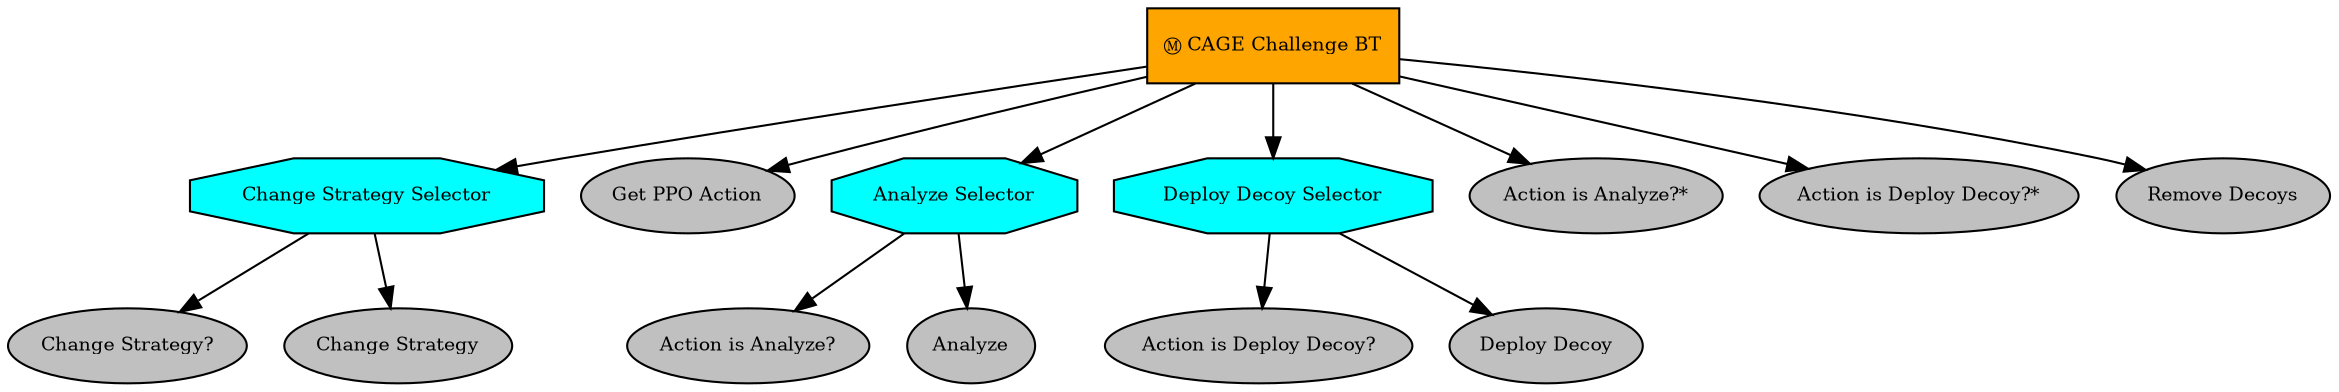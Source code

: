 digraph pastafarianism {
ordering=out;
graph [fontname="times-roman"];
node [fontname="times-roman"];
edge [fontname="times-roman"];
"CAGE Challenge BT" [fillcolor=orange, fontcolor=black, fontsize=9, label="Ⓜ CAGE Challenge BT", shape=box, style=filled];
"Change Strategy Selector" [fillcolor=cyan, fontcolor=black, fontsize=9, label="Change Strategy Selector", shape=octagon, style=filled];
"CAGE Challenge BT" -> "Change Strategy Selector";
"Change Strategy?" [fillcolor=gray, fontcolor=black, fontsize=9, label="Change Strategy?", shape=ellipse, style=filled];
"Change Strategy Selector" -> "Change Strategy?";
"Change Strategy" [fillcolor=gray, fontcolor=black, fontsize=9, label="Change Strategy", shape=ellipse, style=filled];
"Change Strategy Selector" -> "Change Strategy";
"Get PPO Action" [fillcolor=gray, fontcolor=black, fontsize=9, label="Get PPO Action", shape=ellipse, style=filled];
"CAGE Challenge BT" -> "Get PPO Action";
"Analyze Selector" [fillcolor=cyan, fontcolor=black, fontsize=9, label="Analyze Selector", shape=octagon, style=filled];
"CAGE Challenge BT" -> "Analyze Selector";
"Action is Analyze?" [fillcolor=gray, fontcolor=black, fontsize=9, label="Action is Analyze?", shape=ellipse, style=filled];
"Analyze Selector" -> "Action is Analyze?";
Analyze [fillcolor=gray, fontcolor=black, fontsize=9, label=Analyze, shape=ellipse, style=filled];
"Analyze Selector" -> Analyze;
"Deploy Decoy Selector" [fillcolor=cyan, fontcolor=black, fontsize=9, label="Deploy Decoy Selector", shape=octagon, style=filled];
"CAGE Challenge BT" -> "Deploy Decoy Selector";
"Action is Deploy Decoy?" [fillcolor=gray, fontcolor=black, fontsize=9, label="Action is Deploy Decoy?", shape=ellipse, style=filled];
"Deploy Decoy Selector" -> "Action is Deploy Decoy?";
"Deploy Decoy" [fillcolor=gray, fontcolor=black, fontsize=9, label="Deploy Decoy", shape=ellipse, style=filled];
"Deploy Decoy Selector" -> "Deploy Decoy";
"Action is Analyze?*" [fillcolor=gray, fontcolor=black, fontsize=9, label="Action is Analyze?*", shape=ellipse, style=filled];
"CAGE Challenge BT" -> "Action is Analyze?*";
"Action is Deploy Decoy?*" [fillcolor=gray, fontcolor=black, fontsize=9, label="Action is Deploy Decoy?*", shape=ellipse, style=filled];
"CAGE Challenge BT" -> "Action is Deploy Decoy?*";
"Remove Decoys" [fillcolor=gray, fontcolor=black, fontsize=9, label="Remove Decoys", shape=ellipse, style=filled];
"CAGE Challenge BT" -> "Remove Decoys";
}
